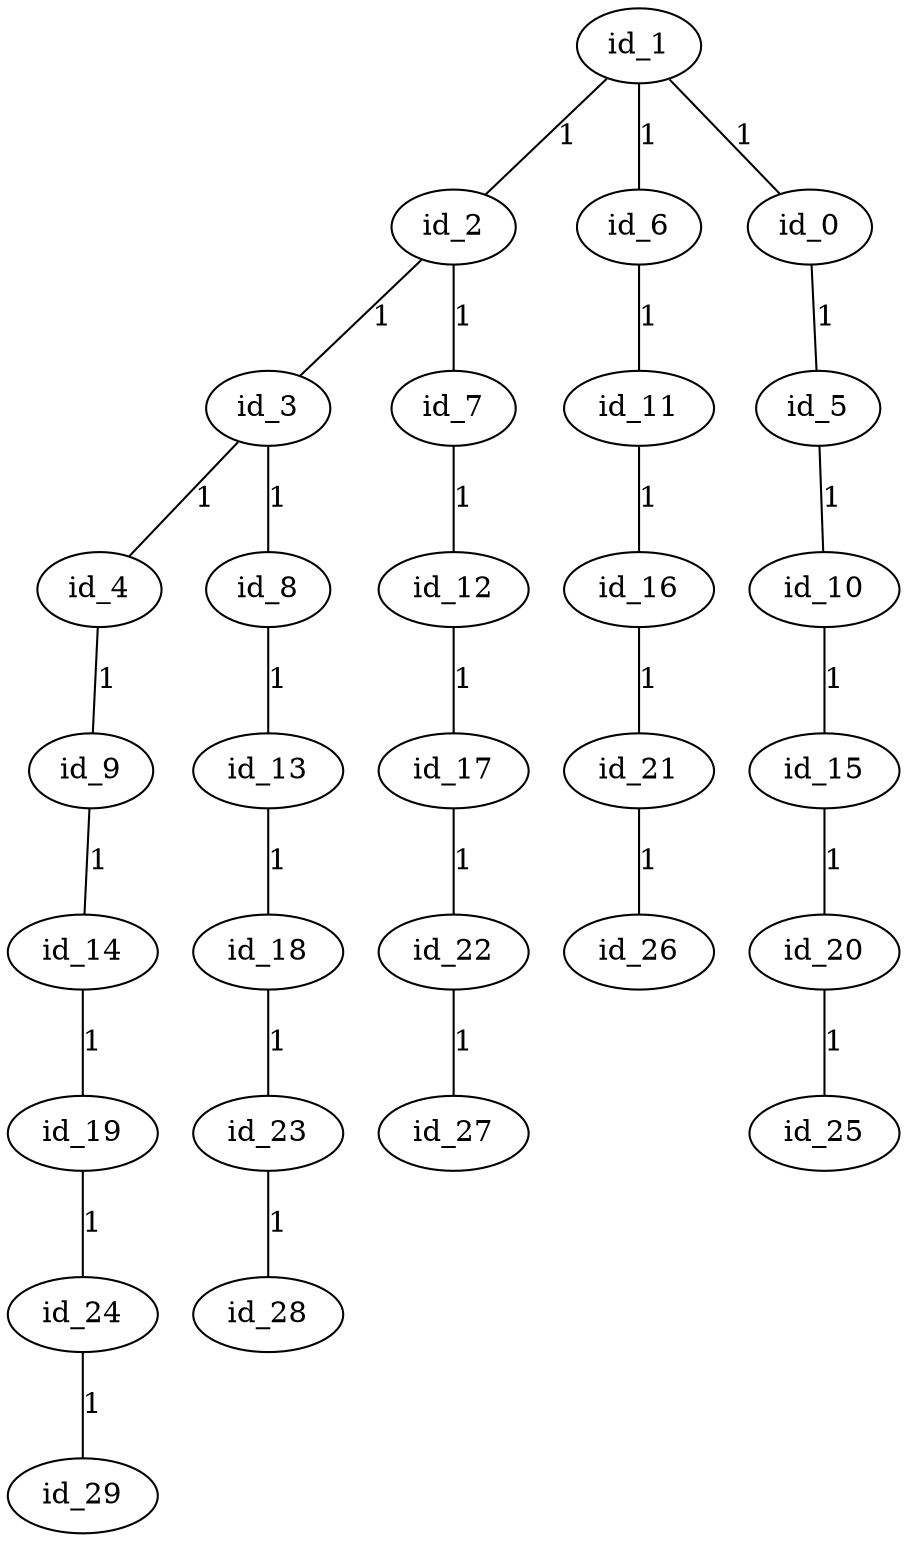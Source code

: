 graph GR{
id_2;
id_6;
id_5;
id_3;
id_7;
id_11;
id_10;
id_4;
id_8;
id_12;
id_16;
id_15;
id_9;
id_13;
id_17;
id_21;
id_20;
id_14;
id_18;
id_22;
id_26;
id_25;
id_19;
id_23;
id_27;
id_24;
id_28;
id_29;
id_1;
id_1;
id_1;
id_1;
id_1--id_0[label=1];
id_1--id_2[label=1];
id_1--id_6[label=1];
id_0--id_5[label=1];
id_2--id_3[label=1];
id_2--id_7[label=1];
id_6--id_11[label=1];
id_5--id_10[label=1];
id_3--id_4[label=1];
id_3--id_8[label=1];
id_7--id_12[label=1];
id_11--id_16[label=1];
id_10--id_15[label=1];
id_4--id_9[label=1];
id_8--id_13[label=1];
id_12--id_17[label=1];
id_16--id_21[label=1];
id_15--id_20[label=1];
id_9--id_14[label=1];
id_13--id_18[label=1];
id_17--id_22[label=1];
id_21--id_26[label=1];
id_20--id_25[label=1];
id_14--id_19[label=1];
id_18--id_23[label=1];
id_22--id_27[label=1];
id_19--id_24[label=1];
id_23--id_28[label=1];
id_24--id_29[label=1];
}